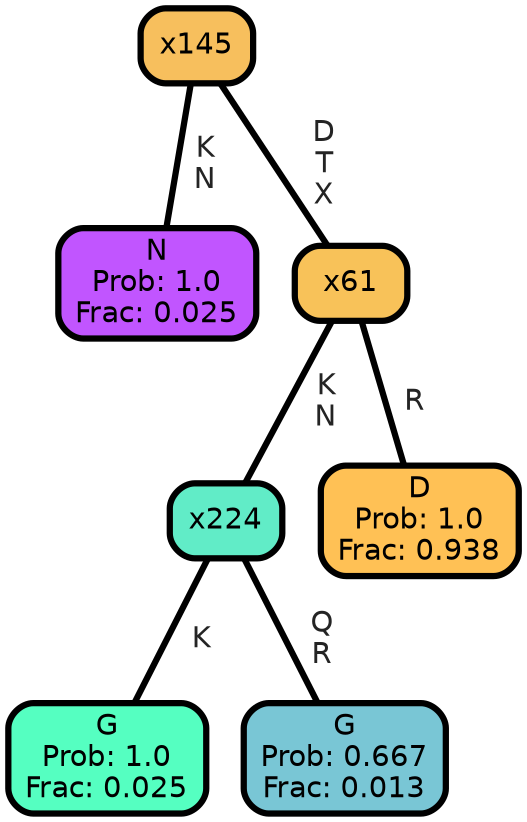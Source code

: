 graph Tree {
node [shape=box, style="filled, rounded",color="black",penwidth="3",fontcolor="black",                 fontname=helvetica] ;
graph [ranksep="0 equally", splines=straight,                 bgcolor=transparent, dpi=200] ;
edge [fontname=helvetica, fontweight=bold,fontcolor=grey14,color=black] ;
0 [label="N
Prob: 1.0
Frac: 0.025", fillcolor="#c155ff"] ;
1 [label="x145", fillcolor="#f7bf5d"] ;
2 [label="G
Prob: 1.0
Frac: 0.025", fillcolor="#55ffc1"] ;
3 [label="x224", fillcolor="#61ecc7"] ;
4 [label="G
Prob: 0.667
Frac: 0.013", fillcolor="#79c6d5"] ;
5 [label="x61", fillcolor="#f8c259"] ;
6 [label="D
Prob: 1.0
Frac: 0.938", fillcolor="#ffc155"] ;
1 -- 0 [label=" K\n N",penwidth=3] ;
1 -- 5 [label=" D\n T\n X",penwidth=3] ;
3 -- 2 [label=" K",penwidth=3] ;
3 -- 4 [label=" Q\n R",penwidth=3] ;
5 -- 3 [label=" K\n N",penwidth=3] ;
5 -- 6 [label=" R",penwidth=3] ;
{rank = same;}}